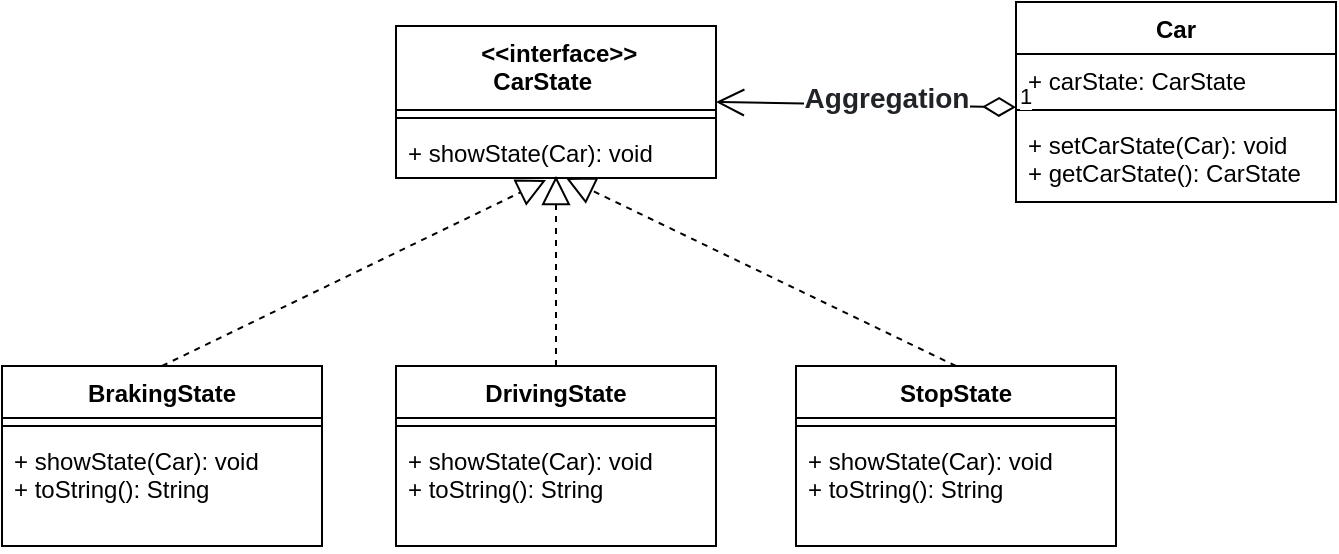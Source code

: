 <mxfile version="18.0.6" type="device"><diagram id="-PQaZs6hgzarQ6IeiWVo" name="第 1 页"><mxGraphModel dx="981" dy="591" grid="1" gridSize="10" guides="1" tooltips="1" connect="1" arrows="1" fold="1" page="1" pageScale="1" pageWidth="827" pageHeight="1169" math="0" shadow="0"><root><mxCell id="0"/><mxCell id="1" parent="0"/><mxCell id="5nzcxmRcggDM5x_lVcT--1" value=" &lt;&lt;interface&gt;&gt;&#10;CarState    " style="swimlane;fontStyle=1;align=center;verticalAlign=top;childLayout=stackLayout;horizontal=1;startSize=42;horizontalStack=0;resizeParent=1;resizeParentMax=0;resizeLast=0;collapsible=1;marginBottom=0;" vertex="1" parent="1"><mxGeometry x="210" y="210" width="160" height="76" as="geometry"/></mxCell><mxCell id="5nzcxmRcggDM5x_lVcT--2" value="" style="line;strokeWidth=1;fillColor=none;align=left;verticalAlign=middle;spacingTop=-1;spacingLeft=3;spacingRight=3;rotatable=0;labelPosition=right;points=[];portConstraint=eastwest;" vertex="1" parent="5nzcxmRcggDM5x_lVcT--1"><mxGeometry y="42" width="160" height="8" as="geometry"/></mxCell><mxCell id="5nzcxmRcggDM5x_lVcT--3" value="+ showState(Car): void" style="text;strokeColor=none;fillColor=none;align=left;verticalAlign=top;spacingLeft=4;spacingRight=4;overflow=hidden;rotatable=0;points=[[0,0.5],[1,0.5]];portConstraint=eastwest;" vertex="1" parent="5nzcxmRcggDM5x_lVcT--1"><mxGeometry y="50" width="160" height="26" as="geometry"/></mxCell><mxCell id="5nzcxmRcggDM5x_lVcT--4" value="BrakingState" style="swimlane;fontStyle=1;align=center;verticalAlign=top;childLayout=stackLayout;horizontal=1;startSize=26;horizontalStack=0;resizeParent=1;resizeParentMax=0;resizeLast=0;collapsible=1;marginBottom=0;" vertex="1" parent="1"><mxGeometry x="13" y="380" width="160" height="90" as="geometry"/></mxCell><mxCell id="5nzcxmRcggDM5x_lVcT--6" value="" style="line;strokeWidth=1;fillColor=none;align=left;verticalAlign=middle;spacingTop=-1;spacingLeft=3;spacingRight=3;rotatable=0;labelPosition=right;points=[];portConstraint=eastwest;" vertex="1" parent="5nzcxmRcggDM5x_lVcT--4"><mxGeometry y="26" width="160" height="8" as="geometry"/></mxCell><mxCell id="5nzcxmRcggDM5x_lVcT--7" value="+ showState(Car): void&#10;+ toString(): String" style="text;strokeColor=none;fillColor=none;align=left;verticalAlign=top;spacingLeft=4;spacingRight=4;overflow=hidden;rotatable=0;points=[[0,0.5],[1,0.5]];portConstraint=eastwest;" vertex="1" parent="5nzcxmRcggDM5x_lVcT--4"><mxGeometry y="34" width="160" height="56" as="geometry"/></mxCell><mxCell id="5nzcxmRcggDM5x_lVcT--12" value="" style="endArrow=block;dashed=1;endFill=0;endSize=12;html=1;exitX=0.5;exitY=0;exitDx=0;exitDy=0;entryX=0.469;entryY=1.038;entryDx=0;entryDy=0;entryPerimeter=0;" edge="1" parent="1" source="5nzcxmRcggDM5x_lVcT--4" target="5nzcxmRcggDM5x_lVcT--3"><mxGeometry width="160" relative="1" as="geometry"><mxPoint x="13" y="500" as="sourcePoint"/><mxPoint x="205" y="307" as="targetPoint"/></mxGeometry></mxCell><mxCell id="5nzcxmRcggDM5x_lVcT--13" value="" style="endArrow=block;dashed=1;endFill=0;endSize=12;html=1;exitX=0.5;exitY=0;exitDx=0;exitDy=0;entryX=0.5;entryY=0.962;entryDx=0;entryDy=0;entryPerimeter=0;" edge="1" parent="1" source="5nzcxmRcggDM5x_lVcT--14" target="5nzcxmRcggDM5x_lVcT--3"><mxGeometry width="160" relative="1" as="geometry"><mxPoint x="303" y="380" as="sourcePoint"/><mxPoint x="203" y="310" as="targetPoint"/></mxGeometry></mxCell><mxCell id="5nzcxmRcggDM5x_lVcT--14" value="DrivingState" style="swimlane;fontStyle=1;align=center;verticalAlign=top;childLayout=stackLayout;horizontal=1;startSize=26;horizontalStack=0;resizeParent=1;resizeParentMax=0;resizeLast=0;collapsible=1;marginBottom=0;" vertex="1" parent="1"><mxGeometry x="210" y="380" width="160" height="90" as="geometry"/></mxCell><mxCell id="5nzcxmRcggDM5x_lVcT--15" value="" style="line;strokeWidth=1;fillColor=none;align=left;verticalAlign=middle;spacingTop=-1;spacingLeft=3;spacingRight=3;rotatable=0;labelPosition=right;points=[];portConstraint=eastwest;" vertex="1" parent="5nzcxmRcggDM5x_lVcT--14"><mxGeometry y="26" width="160" height="8" as="geometry"/></mxCell><mxCell id="5nzcxmRcggDM5x_lVcT--16" value="+ showState(Car): void&#10;+ toString(): String" style="text;strokeColor=none;fillColor=none;align=left;verticalAlign=top;spacingLeft=4;spacingRight=4;overflow=hidden;rotatable=0;points=[[0,0.5],[1,0.5]];portConstraint=eastwest;" vertex="1" parent="5nzcxmRcggDM5x_lVcT--14"><mxGeometry y="34" width="160" height="56" as="geometry"/></mxCell><mxCell id="5nzcxmRcggDM5x_lVcT--17" value="StopState" style="swimlane;fontStyle=1;align=center;verticalAlign=top;childLayout=stackLayout;horizontal=1;startSize=26;horizontalStack=0;resizeParent=1;resizeParentMax=0;resizeLast=0;collapsible=1;marginBottom=0;" vertex="1" parent="1"><mxGeometry x="410" y="380" width="160" height="90" as="geometry"/></mxCell><mxCell id="5nzcxmRcggDM5x_lVcT--18" value="" style="line;strokeWidth=1;fillColor=none;align=left;verticalAlign=middle;spacingTop=-1;spacingLeft=3;spacingRight=3;rotatable=0;labelPosition=right;points=[];portConstraint=eastwest;" vertex="1" parent="5nzcxmRcggDM5x_lVcT--17"><mxGeometry y="26" width="160" height="8" as="geometry"/></mxCell><mxCell id="5nzcxmRcggDM5x_lVcT--19" value="+ showState(Car): void&#10;+ toString(): String" style="text;strokeColor=none;fillColor=none;align=left;verticalAlign=top;spacingLeft=4;spacingRight=4;overflow=hidden;rotatable=0;points=[[0,0.5],[1,0.5]];portConstraint=eastwest;" vertex="1" parent="5nzcxmRcggDM5x_lVcT--17"><mxGeometry y="34" width="160" height="56" as="geometry"/></mxCell><mxCell id="5nzcxmRcggDM5x_lVcT--20" value="" style="endArrow=block;dashed=1;endFill=0;endSize=12;html=1;exitX=0.5;exitY=0;exitDx=0;exitDy=0;entryX=0.531;entryY=1;entryDx=0;entryDy=0;entryPerimeter=0;" edge="1" parent="1" source="5nzcxmRcggDM5x_lVcT--17" target="5nzcxmRcggDM5x_lVcT--3"><mxGeometry width="160" relative="1" as="geometry"><mxPoint x="300" y="390" as="sourcePoint"/><mxPoint x="300" y="295.012" as="targetPoint"/></mxGeometry></mxCell><mxCell id="5nzcxmRcggDM5x_lVcT--22" value="Car" style="swimlane;fontStyle=1;align=center;verticalAlign=top;childLayout=stackLayout;horizontal=1;startSize=26;horizontalStack=0;resizeParent=1;resizeParentMax=0;resizeLast=0;collapsible=1;marginBottom=0;" vertex="1" parent="1"><mxGeometry x="520" y="198" width="160" height="100" as="geometry"/></mxCell><mxCell id="5nzcxmRcggDM5x_lVcT--23" value="+ carState: CarState" style="text;strokeColor=none;fillColor=none;align=left;verticalAlign=top;spacingLeft=4;spacingRight=4;overflow=hidden;rotatable=0;points=[[0,0.5],[1,0.5]];portConstraint=eastwest;" vertex="1" parent="5nzcxmRcggDM5x_lVcT--22"><mxGeometry y="26" width="160" height="24" as="geometry"/></mxCell><mxCell id="5nzcxmRcggDM5x_lVcT--24" value="" style="line;strokeWidth=1;fillColor=none;align=left;verticalAlign=middle;spacingTop=-1;spacingLeft=3;spacingRight=3;rotatable=0;labelPosition=right;points=[];portConstraint=eastwest;" vertex="1" parent="5nzcxmRcggDM5x_lVcT--22"><mxGeometry y="50" width="160" height="8" as="geometry"/></mxCell><mxCell id="5nzcxmRcggDM5x_lVcT--25" value="+ setCarState(Car): void&#10;+ getCarState(): CarState" style="text;strokeColor=none;fillColor=none;align=left;verticalAlign=top;spacingLeft=4;spacingRight=4;overflow=hidden;rotatable=0;points=[[0,0.5],[1,0.5]];portConstraint=eastwest;" vertex="1" parent="5nzcxmRcggDM5x_lVcT--22"><mxGeometry y="58" width="160" height="42" as="geometry"/></mxCell><mxCell id="5nzcxmRcggDM5x_lVcT--27" value="1" style="endArrow=open;html=1;endSize=12;startArrow=diamondThin;startSize=14;startFill=0;align=left;verticalAlign=bottom;entryX=1;entryY=0.5;entryDx=0;entryDy=0;" edge="1" parent="1" source="5nzcxmRcggDM5x_lVcT--24" target="5nzcxmRcggDM5x_lVcT--1"><mxGeometry x="-1" y="3" relative="1" as="geometry"><mxPoint x="550" y="210" as="sourcePoint"/><mxPoint x="250" y="490" as="targetPoint"/></mxGeometry></mxCell><mxCell id="5nzcxmRcggDM5x_lVcT--28" value="&lt;span style=&quot;box-sizing: border-box ; border-width: 0px ; border-style: solid ; border-color: rgb(229 , 231 , 235) ; margin: 0px ; padding: 0px ; font-weight: bolder ; color: rgb(32 , 35 , 39) ; font-family: , , &amp;#34;segoe ui&amp;#34; , &amp;#34;roboto&amp;#34; , &amp;#34;helvetica neue&amp;#34; , &amp;#34;arial&amp;#34; , &amp;#34;noto sans&amp;#34; , sans-serif , &amp;#34;apple color emoji&amp;#34; , &amp;#34;segoe ui emoji&amp;#34; , &amp;#34;segoe ui symbol&amp;#34; , &amp;#34;noto color emoji&amp;#34; ; font-size: 14px ; text-align: left ; white-space: normal&quot;&gt;Aggregation&lt;/span&gt;" style="text;html=1;align=center;verticalAlign=middle;resizable=0;points=[];;labelBackgroundColor=#ffffff;" vertex="1" connectable="0" parent="5nzcxmRcggDM5x_lVcT--27"><mxGeometry x="-0.062" y="3" relative="1" as="geometry"><mxPoint x="5" y="-7" as="offset"/></mxGeometry></mxCell></root></mxGraphModel></diagram></mxfile>